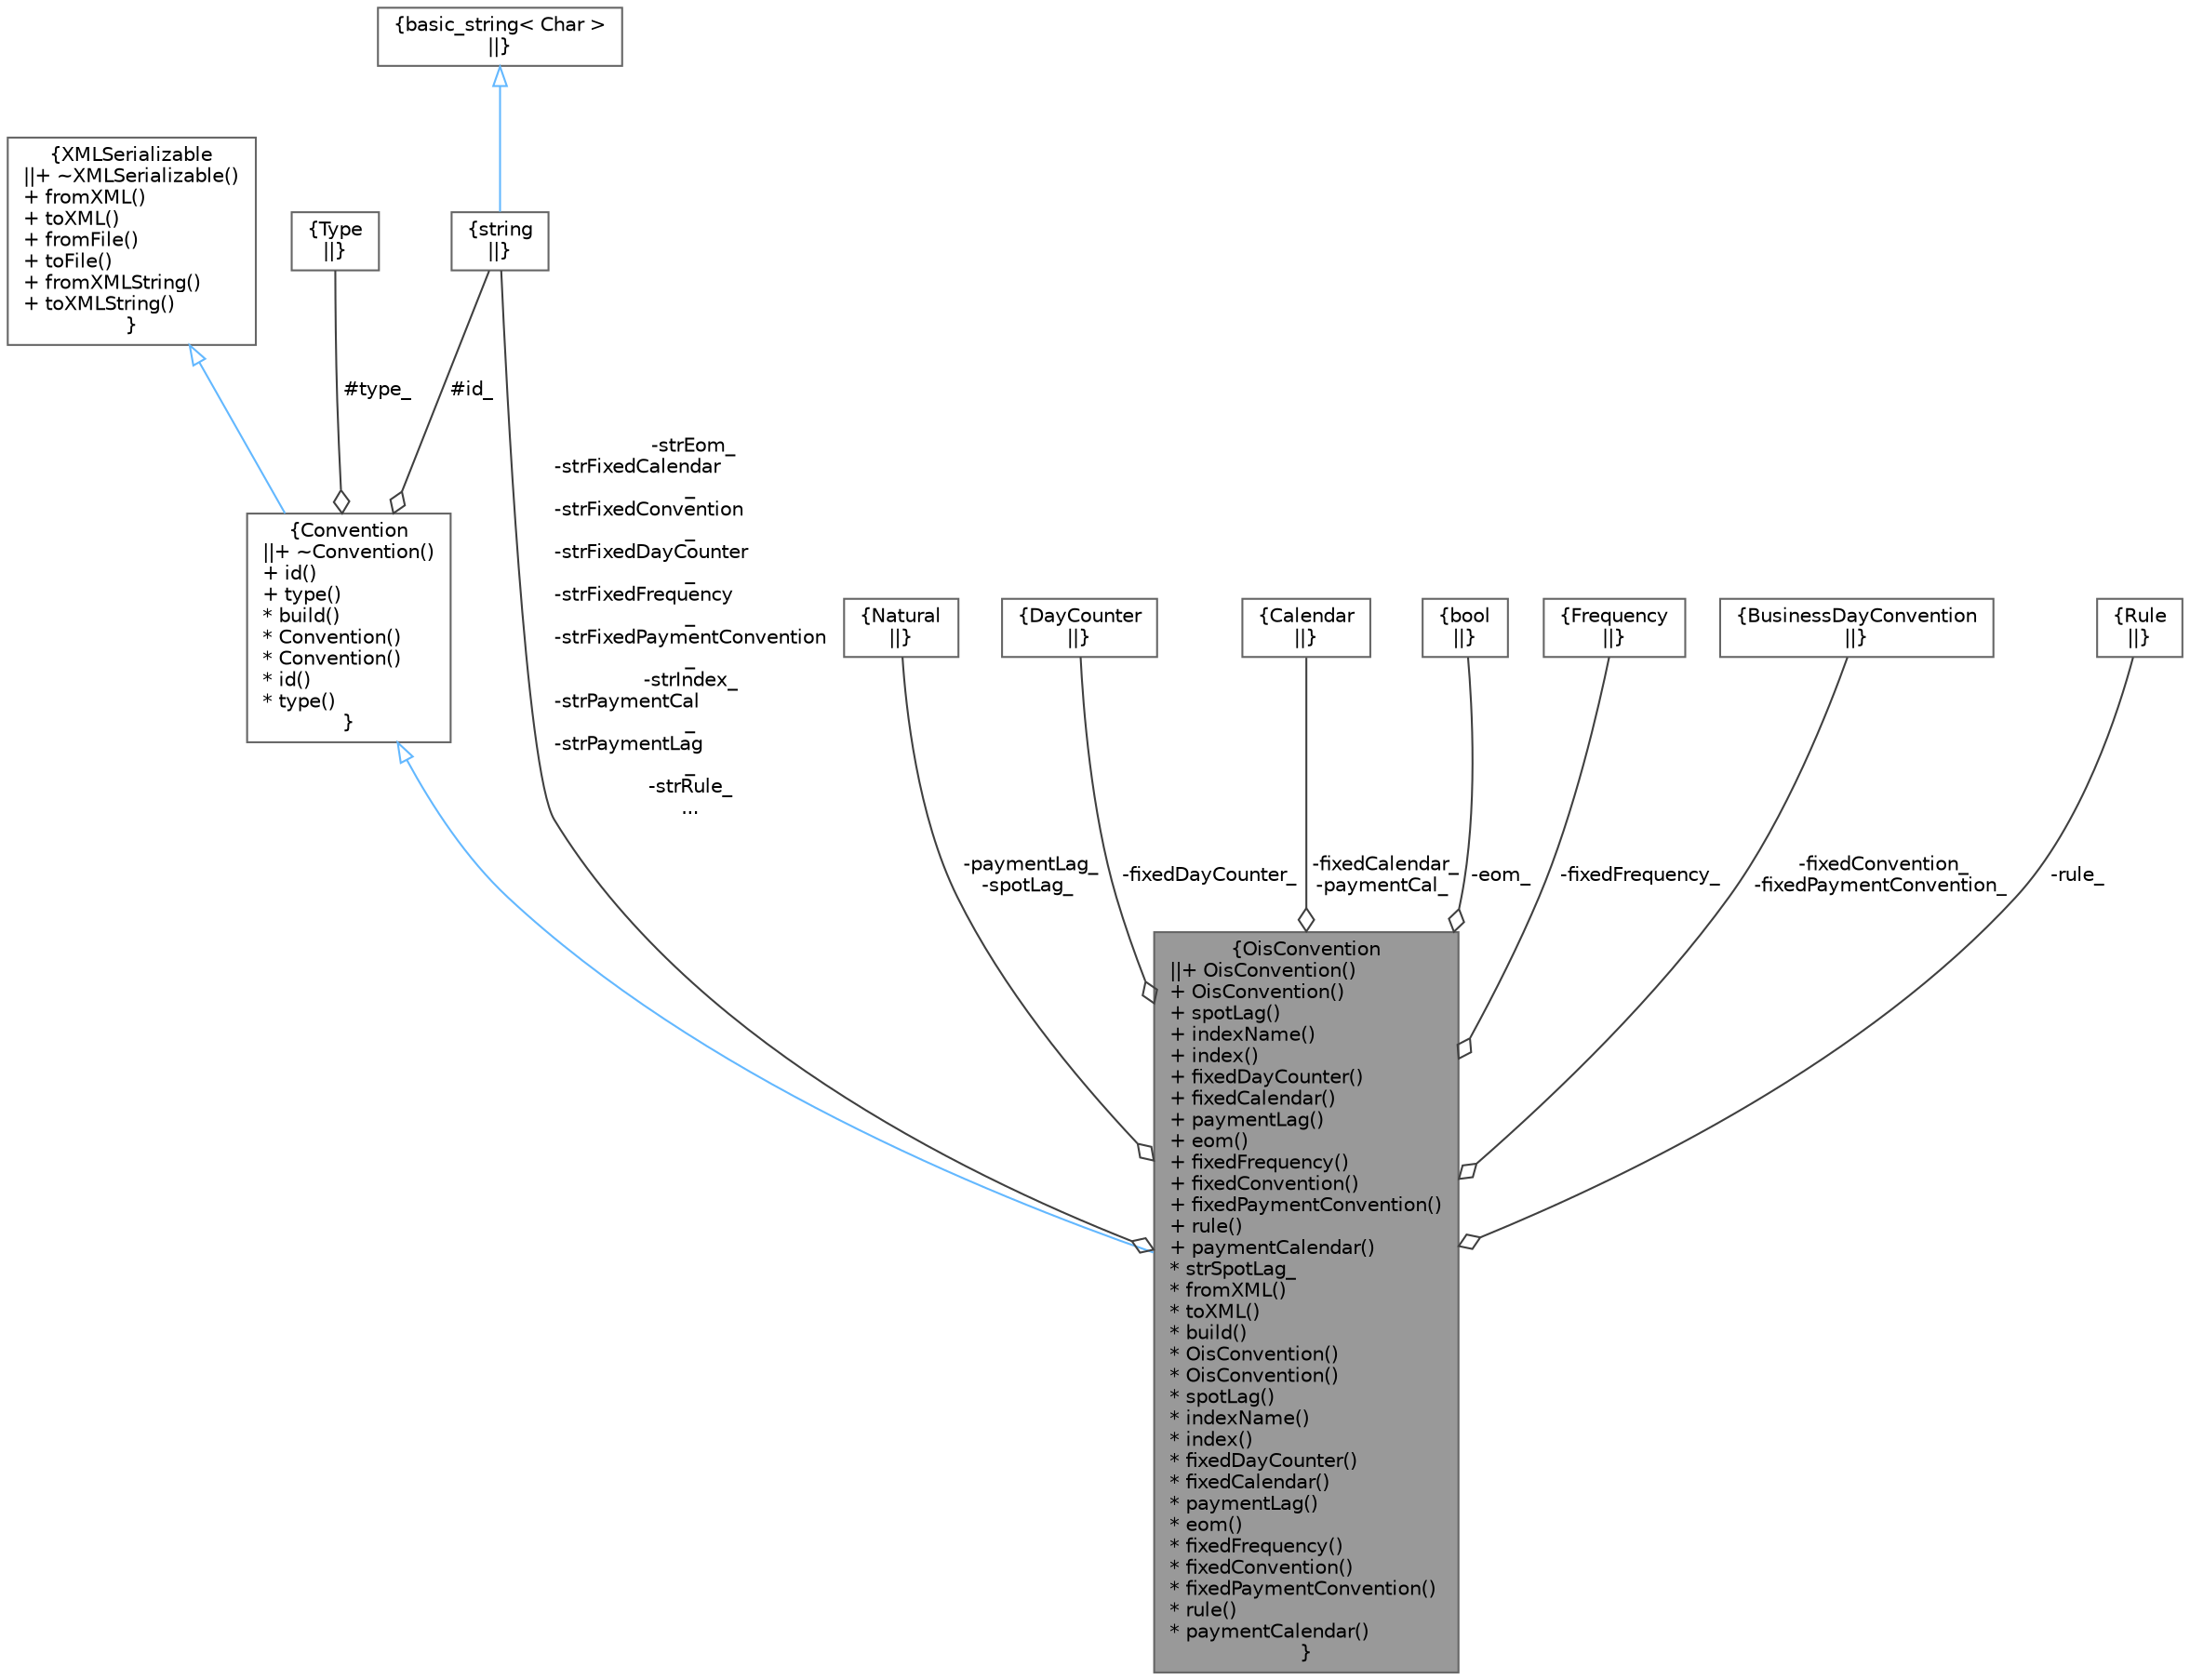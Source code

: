 digraph "OisConvention"
{
 // INTERACTIVE_SVG=YES
 // LATEX_PDF_SIZE
  bgcolor="transparent";
  edge [fontname=Helvetica,fontsize=10,labelfontname=Helvetica,labelfontsize=10];
  node [fontname=Helvetica,fontsize=10,shape=box,height=0.2,width=0.4];
  Node1 [label="{OisConvention\n||+ OisConvention()\l+ OisConvention()\l+ spotLag()\l+ indexName()\l+ index()\l+ fixedDayCounter()\l+ fixedCalendar()\l+ paymentLag()\l+ eom()\l+ fixedFrequency()\l+ fixedConvention()\l+ fixedPaymentConvention()\l+ rule()\l+ paymentCalendar()\l* strSpotLag_\l* fromXML()\l* toXML()\l* build()\l* OisConvention()\l* OisConvention()\l* spotLag()\l* indexName()\l* index()\l* fixedDayCounter()\l* fixedCalendar()\l* paymentLag()\l* eom()\l* fixedFrequency()\l* fixedConvention()\l* fixedPaymentConvention()\l* rule()\l* paymentCalendar()\l}",height=0.2,width=0.4,color="gray40", fillcolor="grey60", style="filled", fontcolor="black",tooltip="Container for storing Overnight Index Swap conventions."];
  Node2 -> Node1 [dir="back",color="steelblue1",style="solid",arrowtail="onormal"];
  Node2 [label="{Convention\n||+ ~Convention()\l+ id()\l+ type()\l* build()\l* Convention()\l* Convention()\l* id()\l* type()\l}",height=0.2,width=0.4,color="gray40", fillcolor="white", style="filled",URL="$classore_1_1data_1_1_convention.html",tooltip="Abstract base class for convention objects."];
  Node3 -> Node2 [dir="back",color="steelblue1",style="solid",arrowtail="onormal"];
  Node3 [label="{XMLSerializable\n||+ ~XMLSerializable()\l+ fromXML()\l+ toXML()\l+ fromFile()\l+ toFile()\l+ fromXMLString()\l+ toXMLString()\l}",height=0.2,width=0.4,color="gray40", fillcolor="white", style="filled",URL="$classore_1_1data_1_1_x_m_l_serializable.html",tooltip="Base class for all serializable classes."];
  Node4 -> Node2 [color="grey25",style="solid",label=" #type_" ,arrowhead="odiamond"];
  Node4 [label="{Type\n||}",height=0.2,width=0.4,color="gray40", fillcolor="white", style="filled",tooltip=" "];
  Node5 -> Node2 [color="grey25",style="solid",label=" #id_" ,arrowhead="odiamond"];
  Node5 [label="{string\n||}",height=0.2,width=0.4,color="gray40", fillcolor="white", style="filled",tooltip=" "];
  Node6 -> Node5 [dir="back",color="steelblue1",style="solid",arrowtail="onormal"];
  Node6 [label="{basic_string\< Char \>\n||}",height=0.2,width=0.4,color="gray40", fillcolor="white", style="filled",tooltip=" "];
  Node7 -> Node1 [color="grey25",style="solid",label=" -paymentLag_\n-spotLag_" ,arrowhead="odiamond"];
  Node7 [label="{Natural\n||}",height=0.2,width=0.4,color="gray40", fillcolor="white", style="filled",tooltip=" "];
  Node8 -> Node1 [color="grey25",style="solid",label=" -fixedDayCounter_" ,arrowhead="odiamond"];
  Node8 [label="{DayCounter\n||}",height=0.2,width=0.4,color="gray40", fillcolor="white", style="filled",tooltip=" "];
  Node9 -> Node1 [color="grey25",style="solid",label=" -fixedCalendar_\n-paymentCal_" ,arrowhead="odiamond"];
  Node9 [label="{Calendar\n||}",height=0.2,width=0.4,color="gray40", fillcolor="white", style="filled",tooltip=" "];
  Node10 -> Node1 [color="grey25",style="solid",label=" -eom_" ,arrowhead="odiamond"];
  Node10 [label="{bool\n||}",height=0.2,width=0.4,color="gray40", fillcolor="white", style="filled",URL="$classbool.html",tooltip=" "];
  Node11 -> Node1 [color="grey25",style="solid",label=" -fixedFrequency_" ,arrowhead="odiamond"];
  Node11 [label="{Frequency\n||}",height=0.2,width=0.4,color="gray40", fillcolor="white", style="filled",tooltip=" "];
  Node12 -> Node1 [color="grey25",style="solid",label=" -fixedConvention_\n-fixedPaymentConvention_" ,arrowhead="odiamond"];
  Node12 [label="{BusinessDayConvention\n||}",height=0.2,width=0.4,color="gray40", fillcolor="white", style="filled",tooltip=" "];
  Node13 -> Node1 [color="grey25",style="solid",label=" -rule_" ,arrowhead="odiamond"];
  Node13 [label="{Rule\n||}",height=0.2,width=0.4,color="gray40", fillcolor="white", style="filled",tooltip=" "];
  Node5 -> Node1 [color="grey25",style="solid",label=" -strEom_\n-strFixedCalendar\l_\n-strFixedConvention\l_\n-strFixedDayCounter\l_\n-strFixedFrequency\l_\n-strFixedPaymentConvention\l_\n-strIndex_\n-strPaymentCal\l_\n-strPaymentLag\l_\n-strRule_\n..." ,arrowhead="odiamond"];
}
